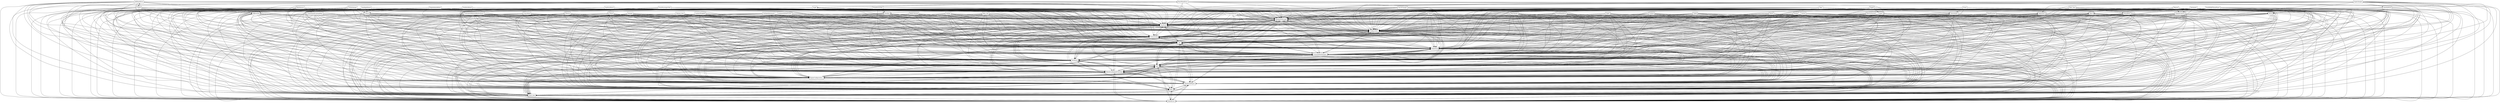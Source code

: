 digraph{
graph [rankdir=TB];
node [shape=box];
edge [arrowhead=normal];
0[label="Front",]
1[label="ClimateControl",]
2[label="Petrol",]
3[label="RainSensors",]
4[label="Halogen",]
5[label="Cushion",]
6[label="LeatherWrapped",]
7[label="Differential",]
8[label="HeadandTailLamps",]
9[label="GearKnob",]
10[label="SideMirrors",]
11[label="Music",]
12[label="FrontPassengerSide",]
13[label="RearSpoiler",]
14[label="OneFourPetrol",]
15[label="SixSpeedAutomatic",]
16[label="ArmRest",]
17[label="RearWheelDrive",]
18[label="Front_Zero",]
19[label="EngineImmobilizer",]
20[label="Body",]
21[label="Turbocharger",]
22[label="AllWheelDrive",]
23[label="CentralwithRemoteKeylessEntry",]
24[label="NotchBack",]
25[label="TwoZeroDiesel",]
26[label="Coupe",]
27[label="HatchBack",]
28[label="WindshieldWipers",]
29[label="WoodFinished",]
30[label="EngineConfiguration_s",]
31[label="Aspiration",]
32[label="FiveSpeedManual",]
33[label="ElectricSunroof",]
34[label="FrontDriverSide",]
35[label="Central",]
36[label="Leather",]
37[label="GlassHolder",]
38[label="VehicleLockingandUnlocking",]
39[label="Black",]
40[label="Seats",]
41[label="Dashboard",]
42[label="FrontandRearBumpers",]
43[label="Rear",]
44[label="EngineFuel",]
45[label="Car",]
46[label="Normal",]
47[label="CushionwithSeatCovers",]
48[label="Rear_One",]
49[label="OneSixPetrol",]
50[label="Transmission",]
51[label="Manual",]
52[label="TwoDINMPThreePlayer",]
53[label="TypeQ",]
54[label="FrontWheelDrive",]
55[label="TypeP",]
56[label="Rear_Zero",]
57[label="BodyColoured",]
58[label="Automatic",]
59[label="Supercharger",]
60[label="Electric",]
61[label="AutomatedFrontandRear",]
62[label="Xenon",]
63[label="SixCDChanger",]
64[label="TypeD",]
65[label="TypeB",]
66[label="Configuration_",]
67[label="OneEightDiesel",]
68[label="TypeC",]
69[label="TypeA",]
70[label="Diesel",]
71[label="Manual_Zero",]
0->8[label="",]
0->9[label="",]
0->10[label="",]
0->18[label="",]
0->20[label="",]
0->28[label="",]
0->30[label="",]
0->37[label="",]
0->38[label="",]
0->40[label="",]
0->41[label="",]
0->42[label="",]
0->44[label="",]
0->45[label="",]
0->50[label="",]
0->66[label="",]
1->8[label="",]
1->9[label="",]
1->10[label="",]
1->18[label="",]
1->20[label="",]
1->28[label="",]
1->30[label="",]
1->38[label="",]
1->40[label="",]
1->41[label="",]
1->42[label="",]
1->44[label="",]
1->45[label="",]
1->50[label="",]
1->66[label="",]
2->8[label="",]
2->9[label="",]
2->10[label="",]
2->18[label="",]
2->20[label="",]
2->28[label="",]
2->30[label="",]
2->38[label="",]
2->40[label="",]
2->41[label="",]
2->42[label="",]
2->44[label="",]
2->45[label="",]
2->50[label="",]
2->66[label="",]
3->8[label="",]
3->9[label="",]
3->10[label="",]
3->18[label="",]
3->20[label="",]
3->28[label="",]
3->30[label="",]
3->38[label="",]
3->40[label="",]
3->41[label="",]
3->42[label="",]
3->44[label="",]
3->45[label="",]
3->50[label="",]
3->61[label="",]
3->66[label="",]
4->8[label="",]
4->9[label="",]
4->10[label="",]
4->18[label="",]
4->20[label="",]
4->28[label="",]
4->30[label="",]
4->38[label="",]
4->40[label="",]
4->41[label="",]
4->42[label="",]
4->44[label="",]
4->45[label="",]
4->50[label="",]
4->66[label="",]
5->8[label="",]
5->9[label="",]
5->10[label="",]
5->18[label="",]
5->20[label="",]
5->28[label="",]
5->30[label="",]
5->38[label="",]
5->40[label="",]
5->41[label="",]
5->42[label="",]
5->44[label="",]
5->45[label="",]
5->50[label="",]
5->66[label="",]
6->8[label="",]
6->9[label="",]
6->10[label="",]
6->18[label="",]
6->20[label="",]
6->28[label="",]
6->30[label="",]
6->38[label="",]
6->40[label="",]
6->41[label="",]
6->42[label="",]
6->44[label="",]
6->45[label="",]
6->50[label="",]
6->66[label="",]
7->8[label="",]
7->9[label="",]
7->10[label="",]
7->18[label="",]
7->20[label="",]
7->28[label="",]
7->30[label="",]
7->38[label="",]
7->40[label="",]
7->41[label="",]
7->42[label="",]
7->44[label="",]
7->45[label="",]
7->50[label="",]
7->66[label="",]
8->9[label="",]
8->10[label="",]
8->18[label="",]
8->20[label="",]
8->28[label="",]
8->30[label="",]
8->38[label="",]
8->40[label="",]
8->41[label="",]
8->42[label="",]
8->44[label="",]
8->45[label="",]
8->50[label="",]
8->66[label="",]
9->8[label="",]
9->10[label="",]
9->18[label="",]
9->20[label="",]
9->28[label="",]
9->30[label="",]
9->38[label="",]
9->40[label="",]
9->41[label="",]
9->42[label="",]
9->44[label="",]
9->45[label="",]
9->50[label="",]
9->66[label="",]
10->8[label="",]
10->9[label="",]
10->18[label="",]
10->20[label="",]
10->28[label="",]
10->30[label="",]
10->38[label="",]
10->40[label="",]
10->41[label="",]
10->42[label="",]
10->44[label="",]
10->45[label="",]
10->50[label="",]
10->66[label="",]
11->8[label="",]
11->9[label="",]
11->10[label="",]
11->18[label="",]
11->20[label="",]
11->28[label="",]
11->30[label="",]
11->38[label="",]
11->40[label="",]
11->41[label="",]
11->42[label="",]
11->44[label="",]
11->45[label="",]
11->50[label="",]
11->66[label="",]
12->8[label="",]
12->9[label="",]
12->10[label="",]
12->16[label="",]
12->18[label="",]
12->20[label="",]
12->28[label="",]
12->30[label="",]
12->38[label="",]
12->40[label="",]
12->41[label="",]
12->42[label="",]
12->44[label="",]
12->45[label="",]
12->50[label="",]
12->66[label="",]
13->8[label="",]
13->9[label="",]
13->10[label="",]
13->18[label="",]
13->20[label="",]
13->28[label="",]
13->30[label="",]
13->38[label="",]
13->40[label="",]
13->41[label="",]
13->42[label="",]
13->44[label="",]
13->45[label="",]
13->50[label="",]
13->66[label="",]
14->2[label="",]
14->8[label="",]
14->9[label="",]
14->10[label="",]
14->18[label="",]
14->20[label="",]
14->28[label="",]
14->30[label="",]
14->38[label="",]
14->40[label="",]
14->41[label="",]
14->42[label="",]
14->44[label="",]
14->45[label="",]
14->50[label="",]
14->66[label="",]
15->8[label="",]
15->9[label="",]
15->10[label="",]
15->18[label="",]
15->20[label="",]
15->28[label="",]
15->30[label="",]
15->38[label="",]
15->40[label="",]
15->41[label="",]
15->42[label="",]
15->44[label="",]
15->45[label="",]
15->50[label="",]
15->66[label="",]
16->8[label="",]
16->9[label="",]
16->10[label="",]
16->18[label="",]
16->20[label="",]
16->28[label="",]
16->30[label="",]
16->38[label="",]
16->40[label="",]
16->41[label="",]
16->42[label="",]
16->44[label="",]
16->45[label="",]
16->50[label="",]
16->66[label="",]
17->7[label="",]
17->8[label="",]
17->9[label="",]
17->10[label="",]
17->18[label="",]
17->20[label="",]
17->28[label="",]
17->30[label="",]
17->38[label="",]
17->40[label="",]
17->41[label="",]
17->42[label="",]
17->44[label="",]
17->45[label="",]
17->50[label="",]
17->55[label="",]
17->66[label="",]
18->8[label="",]
18->9[label="",]
18->10[label="",]
18->20[label="",]
18->28[label="",]
18->30[label="",]
18->38[label="",]
18->40[label="",]
18->41[label="",]
18->42[label="",]
18->44[label="",]
18->45[label="",]
18->50[label="",]
18->66[label="",]
19->8[label="",]
19->9[label="",]
19->10[label="",]
19->18[label="",]
19->20[label="",]
19->23[label="",]
19->28[label="",]
19->30[label="",]
19->38[label="",]
19->40[label="",]
19->41[label="",]
19->42[label="",]
19->44[label="",]
19->45[label="",]
19->50[label="",]
19->66[label="",]
20->8[label="",]
20->9[label="",]
20->10[label="",]
20->18[label="",]
20->28[label="",]
20->30[label="",]
20->38[label="",]
20->40[label="",]
20->41[label="",]
20->42[label="",]
20->44[label="",]
20->45[label="",]
20->50[label="",]
20->66[label="",]
21->8[label="",]
21->9[label="",]
21->10[label="",]
21->18[label="",]
21->20[label="",]
21->28[label="",]
21->30[label="",]
21->31[label="",]
21->38[label="",]
21->40[label="",]
21->41[label="",]
21->42[label="",]
21->44[label="",]
21->45[label="",]
21->50[label="",]
21->66[label="",]
21->70[label="",]
22->7[label="",]
22->8[label="",]
22->9[label="",]
22->10[label="",]
22->18[label="",]
22->20[label="",]
22->28[label="",]
22->30[label="",]
22->38[label="",]
22->40[label="",]
22->41[label="",]
22->42[label="",]
22->44[label="",]
22->45[label="",]
22->50[label="",]
22->53[label="",]
22->66[label="",]
23->8[label="",]
23->9[label="",]
23->10[label="",]
23->18[label="",]
23->20[label="",]
23->28[label="",]
23->30[label="",]
23->38[label="",]
23->40[label="",]
23->41[label="",]
23->42[label="",]
23->44[label="",]
23->45[label="",]
23->50[label="",]
23->66[label="",]
24->8[label="",]
24->9[label="",]
24->10[label="",]
24->18[label="",]
24->20[label="",]
24->28[label="",]
24->30[label="",]
24->38[label="",]
24->40[label="",]
24->41[label="",]
24->42[label="",]
24->44[label="",]
24->45[label="",]
24->50[label="",]
24->66[label="",]
25->8[label="",]
25->9[label="",]
25->10[label="",]
25->18[label="",]
25->20[label="",]
25->28[label="",]
25->30[label="",]
25->38[label="",]
25->40[label="",]
25->41[label="",]
25->42[label="",]
25->44[label="",]
25->45[label="",]
25->50[label="",]
25->66[label="",]
25->70[label="",]
26->8[label="",]
26->9[label="",]
26->10[label="",]
26->18[label="",]
26->20[label="",]
26->28[label="",]
26->30[label="",]
26->38[label="",]
26->40[label="",]
26->41[label="",]
26->42[label="",]
26->44[label="",]
26->45[label="",]
26->50[label="",]
26->66[label="",]
27->8[label="",]
27->9[label="",]
27->10[label="",]
27->18[label="",]
27->20[label="",]
27->28[label="",]
27->30[label="",]
27->38[label="",]
27->40[label="",]
27->41[label="",]
27->42[label="",]
27->44[label="",]
27->45[label="",]
27->50[label="",]
27->66[label="",]
28->8[label="",]
28->9[label="",]
28->10[label="",]
28->18[label="",]
28->20[label="",]
28->30[label="",]
28->38[label="",]
28->40[label="",]
28->41[label="",]
28->42[label="",]
28->44[label="",]
28->45[label="",]
28->50[label="",]
28->66[label="",]
29->8[label="",]
29->9[label="",]
29->10[label="",]
29->18[label="",]
29->20[label="",]
29->28[label="",]
29->30[label="",]
29->38[label="",]
29->40[label="",]
29->41[label="",]
29->42[label="",]
29->44[label="",]
29->45[label="",]
29->50[label="",]
29->66[label="",]
30->8[label="",]
30->9[label="",]
30->10[label="",]
30->18[label="",]
30->20[label="",]
30->28[label="",]
30->38[label="",]
30->40[label="",]
30->41[label="",]
30->42[label="",]
30->44[label="",]
30->45[label="",]
30->50[label="",]
30->66[label="",]
31->8[label="",]
31->9[label="",]
31->10[label="",]
31->18[label="",]
31->20[label="",]
31->28[label="",]
31->30[label="",]
31->38[label="",]
31->40[label="",]
31->41[label="",]
31->42[label="",]
31->44[label="",]
31->45[label="",]
31->50[label="",]
31->66[label="",]
32->8[label="",]
32->9[label="",]
32->10[label="",]
32->18[label="",]
32->20[label="",]
32->28[label="",]
32->30[label="",]
32->38[label="",]
32->40[label="",]
32->41[label="",]
32->42[label="",]
32->44[label="",]
32->45[label="",]
32->50[label="",]
32->66[label="",]
33->8[label="",]
33->9[label="",]
33->10[label="",]
33->18[label="",]
33->20[label="",]
33->28[label="",]
33->30[label="",]
33->38[label="",]
33->40[label="",]
33->41[label="",]
33->42[label="",]
33->44[label="",]
33->45[label="",]
33->50[label="",]
33->66[label="",]
34->8[label="",]
34->9[label="",]
34->10[label="",]
34->16[label="",]
34->18[label="",]
34->20[label="",]
34->28[label="",]
34->30[label="",]
34->38[label="",]
34->40[label="",]
34->41[label="",]
34->42[label="",]
34->44[label="",]
34->45[label="",]
34->50[label="",]
34->66[label="",]
35->8[label="",]
35->9[label="",]
35->10[label="",]
35->18[label="",]
35->20[label="",]
35->28[label="",]
35->30[label="",]
35->38[label="",]
35->40[label="",]
35->41[label="",]
35->42[label="",]
35->44[label="",]
35->45[label="",]
35->50[label="",]
35->66[label="",]
36->8[label="",]
36->9[label="",]
36->10[label="",]
36->18[label="",]
36->20[label="",]
36->28[label="",]
36->30[label="",]
36->38[label="",]
36->40[label="",]
36->41[label="",]
36->42[label="",]
36->44[label="",]
36->45[label="",]
36->50[label="",]
36->66[label="",]
37->8[label="",]
37->9[label="",]
37->10[label="",]
37->18[label="",]
37->20[label="",]
37->28[label="",]
37->30[label="",]
37->38[label="",]
37->40[label="",]
37->41[label="",]
37->42[label="",]
37->44[label="",]
37->45[label="",]
37->50[label="",]
37->66[label="",]
38->8[label="",]
38->9[label="",]
38->10[label="",]
38->18[label="",]
38->20[label="",]
38->28[label="",]
38->30[label="",]
38->40[label="",]
38->41[label="",]
38->42[label="",]
38->44[label="",]
38->45[label="",]
38->50[label="",]
38->66[label="",]
39->8[label="",]
39->9[label="",]
39->10[label="",]
39->18[label="",]
39->20[label="",]
39->28[label="",]
39->30[label="",]
39->38[label="",]
39->40[label="",]
39->41[label="",]
39->42[label="",]
39->44[label="",]
39->45[label="",]
39->50[label="",]
39->66[label="",]
40->8[label="",]
40->9[label="",]
40->10[label="",]
40->18[label="",]
40->20[label="",]
40->28[label="",]
40->30[label="",]
40->38[label="",]
40->41[label="",]
40->42[label="",]
40->44[label="",]
40->45[label="",]
40->50[label="",]
40->66[label="",]
41->8[label="",]
41->9[label="",]
41->10[label="",]
41->18[label="",]
41->20[label="",]
41->28[label="",]
41->30[label="",]
41->38[label="",]
41->40[label="",]
41->42[label="",]
41->44[label="",]
41->45[label="",]
41->50[label="",]
41->66[label="",]
42->8[label="",]
42->9[label="",]
42->10[label="",]
42->18[label="",]
42->20[label="",]
42->28[label="",]
42->30[label="",]
42->38[label="",]
42->40[label="",]
42->41[label="",]
42->44[label="",]
42->45[label="",]
42->50[label="",]
42->66[label="",]
43->8[label="",]
43->9[label="",]
43->10[label="",]
43->18[label="",]
43->20[label="",]
43->28[label="",]
43->30[label="",]
43->37[label="",]
43->38[label="",]
43->40[label="",]
43->41[label="",]
43->42[label="",]
43->44[label="",]
43->45[label="",]
43->50[label="",]
43->66[label="",]
44->8[label="",]
44->9[label="",]
44->10[label="",]
44->18[label="",]
44->20[label="",]
44->28[label="",]
44->30[label="",]
44->38[label="",]
44->40[label="",]
44->41[label="",]
44->42[label="",]
44->45[label="",]
44->50[label="",]
44->66[label="",]
45->8[label="",]
45->9[label="",]
45->10[label="",]
45->18[label="",]
45->20[label="",]
45->28[label="",]
45->30[label="",]
45->38[label="",]
45->40[label="",]
45->41[label="",]
45->42[label="",]
45->44[label="",]
45->50[label="",]
45->66[label="",]
46->8[label="",]
46->9[label="",]
46->10[label="",]
46->18[label="",]
46->20[label="",]
46->28[label="",]
46->30[label="",]
46->38[label="",]
46->40[label="",]
46->41[label="",]
46->42[label="",]
46->44[label="",]
46->45[label="",]
46->50[label="",]
46->66[label="",]
47->8[label="",]
47->9[label="",]
47->10[label="",]
47->18[label="",]
47->20[label="",]
47->28[label="",]
47->30[label="",]
47->38[label="",]
47->40[label="",]
47->41[label="",]
47->42[label="",]
47->44[label="",]
47->45[label="",]
47->50[label="",]
47->66[label="",]
48->8[label="",]
48->9[label="",]
48->10[label="",]
48->18[label="",]
48->20[label="",]
48->28[label="",]
48->30[label="",]
48->38[label="",]
48->40[label="",]
48->41[label="",]
48->42[label="",]
48->44[label="",]
48->45[label="",]
48->50[label="",]
48->66[label="",]
49->2[label="",]
49->8[label="",]
49->9[label="",]
49->10[label="",]
49->18[label="",]
49->20[label="",]
49->28[label="",]
49->30[label="",]
49->38[label="",]
49->40[label="",]
49->41[label="",]
49->42[label="",]
49->44[label="",]
49->45[label="",]
49->50[label="",]
49->66[label="",]
50->8[label="",]
50->9[label="",]
50->10[label="",]
50->18[label="",]
50->20[label="",]
50->28[label="",]
50->30[label="",]
50->38[label="",]
50->40[label="",]
50->41[label="",]
50->42[label="",]
50->44[label="",]
50->45[label="",]
50->66[label="",]
51->1[label="",]
51->8[label="",]
51->9[label="",]
51->10[label="",]
51->18[label="",]
51->20[label="",]
51->28[label="",]
51->30[label="",]
51->38[label="",]
51->40[label="",]
51->41[label="",]
51->42[label="",]
51->44[label="",]
51->45[label="",]
51->50[label="",]
51->66[label="",]
52->8[label="",]
52->9[label="",]
52->10[label="",]
52->11[label="",]
52->18[label="",]
52->20[label="",]
52->28[label="",]
52->30[label="",]
52->38[label="",]
52->40[label="",]
52->41[label="",]
52->42[label="",]
52->44[label="",]
52->45[label="",]
52->50[label="",]
52->66[label="",]
53->7[label="",]
53->8[label="",]
53->9[label="",]
53->10[label="",]
53->18[label="",]
53->20[label="",]
53->22[label="",]
53->28[label="",]
53->30[label="",]
53->38[label="",]
53->40[label="",]
53->41[label="",]
53->42[label="",]
53->44[label="",]
53->45[label="",]
53->50[label="",]
53->66[label="",]
54->8[label="",]
54->9[label="",]
54->10[label="",]
54->18[label="",]
54->20[label="",]
54->28[label="",]
54->30[label="",]
54->38[label="",]
54->40[label="",]
54->41[label="",]
54->42[label="",]
54->44[label="",]
54->45[label="",]
54->50[label="",]
54->66[label="",]
55->7[label="",]
55->8[label="",]
55->9[label="",]
55->10[label="",]
55->17[label="",]
55->18[label="",]
55->20[label="",]
55->28[label="",]
55->30[label="",]
55->38[label="",]
55->40[label="",]
55->41[label="",]
55->42[label="",]
55->44[label="",]
55->45[label="",]
55->50[label="",]
55->66[label="",]
56->8[label="",]
56->9[label="",]
56->10[label="",]
56->16[label="",]
56->18[label="",]
56->20[label="",]
56->24[label="",]
56->28[label="",]
56->30[label="",]
56->38[label="",]
56->40[label="",]
56->41[label="",]
56->42[label="",]
56->44[label="",]
56->45[label="",]
56->50[label="",]
56->66[label="",]
57->8[label="",]
57->9[label="",]
57->10[label="",]
57->18[label="",]
57->20[label="",]
57->28[label="",]
57->30[label="",]
57->38[label="",]
57->40[label="",]
57->41[label="",]
57->42[label="",]
57->44[label="",]
57->45[label="",]
57->50[label="",]
57->66[label="",]
58->1[label="",]
58->8[label="",]
58->9[label="",]
58->10[label="",]
58->18[label="",]
58->20[label="",]
58->28[label="",]
58->30[label="",]
58->38[label="",]
58->40[label="",]
58->41[label="",]
58->42[label="",]
58->44[label="",]
58->45[label="",]
58->50[label="",]
58->66[label="",]
59->2[label="",]
59->8[label="",]
59->9[label="",]
59->10[label="",]
59->18[label="",]
59->20[label="",]
59->28[label="",]
59->30[label="",]
59->31[label="",]
59->38[label="",]
59->40[label="",]
59->41[label="",]
59->42[label="",]
59->44[label="",]
59->45[label="",]
59->49[label="",]
59->50[label="",]
59->66[label="",]
60->8[label="",]
60->9[label="",]
60->10[label="",]
60->18[label="",]
60->20[label="",]
60->28[label="",]
60->30[label="",]
60->38[label="",]
60->40[label="",]
60->41[label="",]
60->42[label="",]
60->44[label="",]
60->45[label="",]
60->50[label="",]
60->66[label="",]
61->8[label="",]
61->9[label="",]
61->10[label="",]
61->18[label="",]
61->20[label="",]
61->28[label="",]
61->30[label="",]
61->38[label="",]
61->40[label="",]
61->41[label="",]
61->42[label="",]
61->44[label="",]
61->45[label="",]
61->50[label="",]
61->66[label="",]
62->8[label="",]
62->9[label="",]
62->10[label="",]
62->18[label="",]
62->20[label="",]
62->28[label="",]
62->30[label="",]
62->38[label="",]
62->40[label="",]
62->41[label="",]
62->42[label="",]
62->44[label="",]
62->45[label="",]
62->50[label="",]
62->66[label="",]
63->8[label="",]
63->9[label="",]
63->10[label="",]
63->11[label="",]
63->18[label="",]
63->20[label="",]
63->28[label="",]
63->30[label="",]
63->38[label="",]
63->40[label="",]
63->41[label="",]
63->42[label="",]
63->44[label="",]
63->45[label="",]
63->50[label="",]
63->66[label="",]
64->8[label="",]
64->9[label="",]
64->10[label="",]
64->18[label="",]
64->20[label="",]
64->26[label="",]
64->28[label="",]
64->30[label="",]
64->38[label="",]
64->40[label="",]
64->41[label="",]
64->42[label="",]
64->44[label="",]
64->45[label="",]
64->50[label="",]
64->66[label="",]
65->8[label="",]
65->9[label="",]
65->10[label="",]
65->18[label="",]
65->20[label="",]
65->28[label="",]
65->30[label="",]
65->38[label="",]
65->40[label="",]
65->41[label="",]
65->42[label="",]
65->44[label="",]
65->45[label="",]
65->50[label="",]
65->66[label="",]
66->8[label="",]
66->9[label="",]
66->10[label="",]
66->18[label="",]
66->20[label="",]
66->28[label="",]
66->30[label="",]
66->38[label="",]
66->40[label="",]
66->41[label="",]
66->42[label="",]
66->44[label="",]
66->45[label="",]
66->50[label="",]
67->8[label="",]
67->9[label="",]
67->10[label="",]
67->18[label="",]
67->20[label="",]
67->28[label="",]
67->30[label="",]
67->38[label="",]
67->40[label="",]
67->41[label="",]
67->42[label="",]
67->44[label="",]
67->45[label="",]
67->50[label="",]
67->66[label="",]
67->70[label="",]
68->8[label="",]
68->9[label="",]
68->10[label="",]
68->18[label="",]
68->20[label="",]
68->28[label="",]
68->30[label="",]
68->38[label="",]
68->40[label="",]
68->41[label="",]
68->42[label="",]
68->44[label="",]
68->45[label="",]
68->50[label="",]
68->66[label="",]
69->8[label="",]
69->9[label="",]
69->10[label="",]
69->18[label="",]
69->20[label="",]
69->28[label="",]
69->30[label="",]
69->38[label="",]
69->40[label="",]
69->41[label="",]
69->42[label="",]
69->44[label="",]
69->45[label="",]
69->50[label="",]
69->66[label="",]
70->8[label="",]
70->9[label="",]
70->10[label="",]
70->18[label="",]
70->20[label="",]
70->28[label="",]
70->30[label="",]
70->38[label="",]
70->40[label="",]
70->41[label="",]
70->42[label="",]
70->44[label="",]
70->45[label="",]
70->50[label="",]
70->66[label="",]
71->8[label="",]
71->9[label="",]
71->10[label="",]
71->18[label="",]
71->20[label="",]
71->28[label="",]
71->30[label="",]
71->38[label="",]
71->40[label="",]
71->41[label="",]
71->42[label="",]
71->44[label="",]
71->45[label="",]
71->50[label="",]
71->66[label="",]
}
